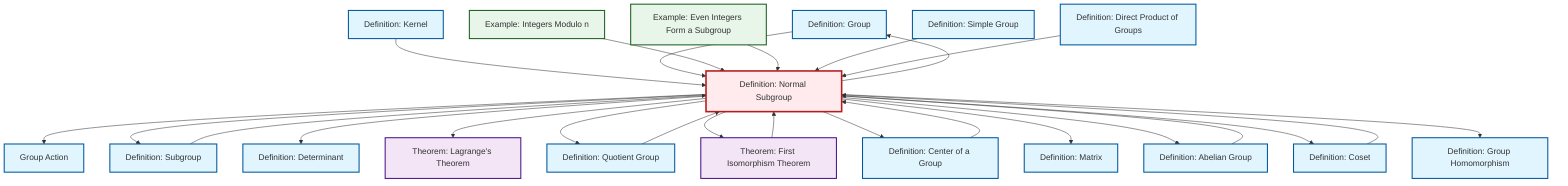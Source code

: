 graph TD
    classDef definition fill:#e1f5fe,stroke:#01579b,stroke-width:2px
    classDef theorem fill:#f3e5f5,stroke:#4a148c,stroke-width:2px
    classDef axiom fill:#fff3e0,stroke:#e65100,stroke-width:2px
    classDef example fill:#e8f5e9,stroke:#1b5e20,stroke-width:2px
    classDef current fill:#ffebee,stroke:#b71c1c,stroke-width:3px
    def-group["Definition: Group"]:::definition
    def-abelian-group["Definition: Abelian Group"]:::definition
    thm-lagrange["Theorem: Lagrange's Theorem"]:::theorem
    def-simple-group["Definition: Simple Group"]:::definition
    def-center-of-group["Definition: Center of a Group"]:::definition
    def-quotient-group["Definition: Quotient Group"]:::definition
    def-subgroup["Definition: Subgroup"]:::definition
    def-normal-subgroup["Definition: Normal Subgroup"]:::definition
    ex-even-integers-subgroup["Example: Even Integers Form a Subgroup"]:::example
    def-direct-product["Definition: Direct Product of Groups"]:::definition
    ex-quotient-integers-mod-n["Example: Integers Modulo n"]:::example
    def-determinant["Definition: Determinant"]:::definition
    def-group-action["Group Action"]:::definition
    def-kernel["Definition: Kernel"]:::definition
    def-homomorphism["Definition: Group Homomorphism"]:::definition
    def-coset["Definition: Coset"]:::definition
    def-matrix["Definition: Matrix"]:::definition
    thm-first-isomorphism["Theorem: First Isomorphism Theorem"]:::theorem
    def-normal-subgroup --> def-group-action
    def-normal-subgroup --> def-group
    def-subgroup --> def-normal-subgroup
    def-kernel --> def-normal-subgroup
    def-group --> def-normal-subgroup
    def-normal-subgroup --> def-subgroup
    def-normal-subgroup --> def-determinant
    def-normal-subgroup --> thm-lagrange
    def-coset --> def-normal-subgroup
    def-quotient-group --> def-normal-subgroup
    ex-quotient-integers-mod-n --> def-normal-subgroup
    ex-even-integers-subgroup --> def-normal-subgroup
    def-normal-subgroup --> def-quotient-group
    def-normal-subgroup --> thm-first-isomorphism
    def-abelian-group --> def-normal-subgroup
    thm-first-isomorphism --> def-normal-subgroup
    def-normal-subgroup --> def-center-of-group
    def-normal-subgroup --> def-matrix
    def-normal-subgroup --> def-abelian-group
    def-simple-group --> def-normal-subgroup
    def-normal-subgroup --> def-coset
    def-center-of-group --> def-normal-subgroup
    def-direct-product --> def-normal-subgroup
    def-normal-subgroup --> def-homomorphism
    class def-normal-subgroup current